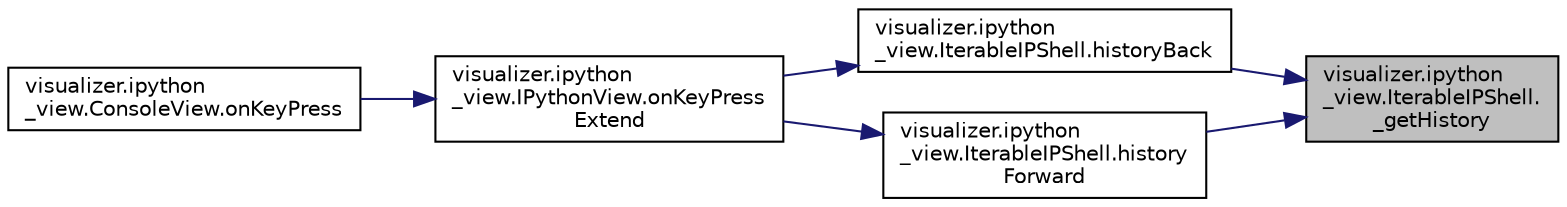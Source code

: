 digraph "visualizer.ipython_view.IterableIPShell._getHistory"
{
 // LATEX_PDF_SIZE
  edge [fontname="Helvetica",fontsize="10",labelfontname="Helvetica",labelfontsize="10"];
  node [fontname="Helvetica",fontsize="10",shape=record];
  rankdir="RL";
  Node1 [label="visualizer.ipython\l_view.IterableIPShell.\l_getHistory",height=0.2,width=0.4,color="black", fillcolor="grey75", style="filled", fontcolor="black",tooltip="Gets the command string of the current history level."];
  Node1 -> Node2 [dir="back",color="midnightblue",fontsize="10",style="solid",fontname="Helvetica"];
  Node2 [label="visualizer.ipython\l_view.IterableIPShell.historyBack",height=0.2,width=0.4,color="black", fillcolor="white", style="filled",URL="$classvisualizer_1_1ipython__view_1_1_iterable_i_p_shell.html#a708ac9d5b786b5030e34c33f89c40b39",tooltip="Provides one history command back."];
  Node2 -> Node3 [dir="back",color="midnightblue",fontsize="10",style="solid",fontname="Helvetica"];
  Node3 [label="visualizer.ipython\l_view.IPythonView.onKeyPress\lExtend",height=0.2,width=0.4,color="black", fillcolor="white", style="filled",URL="$classvisualizer_1_1ipython__view_1_1_i_python_view.html#a0f261fe53c5813480f2fb71b9236f380",tooltip="Key press callback with plenty of shell goodness, like history, autocompletions, etc."];
  Node3 -> Node4 [dir="back",color="midnightblue",fontsize="10",style="solid",fontname="Helvetica"];
  Node4 [label="visualizer.ipython\l_view.ConsoleView.onKeyPress",height=0.2,width=0.4,color="black", fillcolor="white", style="filled",URL="$classvisualizer_1_1ipython__view_1_1_console_view.html#afa9fdb78cf6e461f4ae4fec60df73bba",tooltip="Key press callback used for correcting behavior for console-like interfaces."];
  Node1 -> Node5 [dir="back",color="midnightblue",fontsize="10",style="solid",fontname="Helvetica"];
  Node5 [label="visualizer.ipython\l_view.IterableIPShell.history\lForward",height=0.2,width=0.4,color="black", fillcolor="white", style="filled",URL="$classvisualizer_1_1ipython__view_1_1_iterable_i_p_shell.html#ab9b3ab4f2615c08045eff31e2b18d88d",tooltip="Provides one history command forward."];
  Node5 -> Node3 [dir="back",color="midnightblue",fontsize="10",style="solid",fontname="Helvetica"];
}
